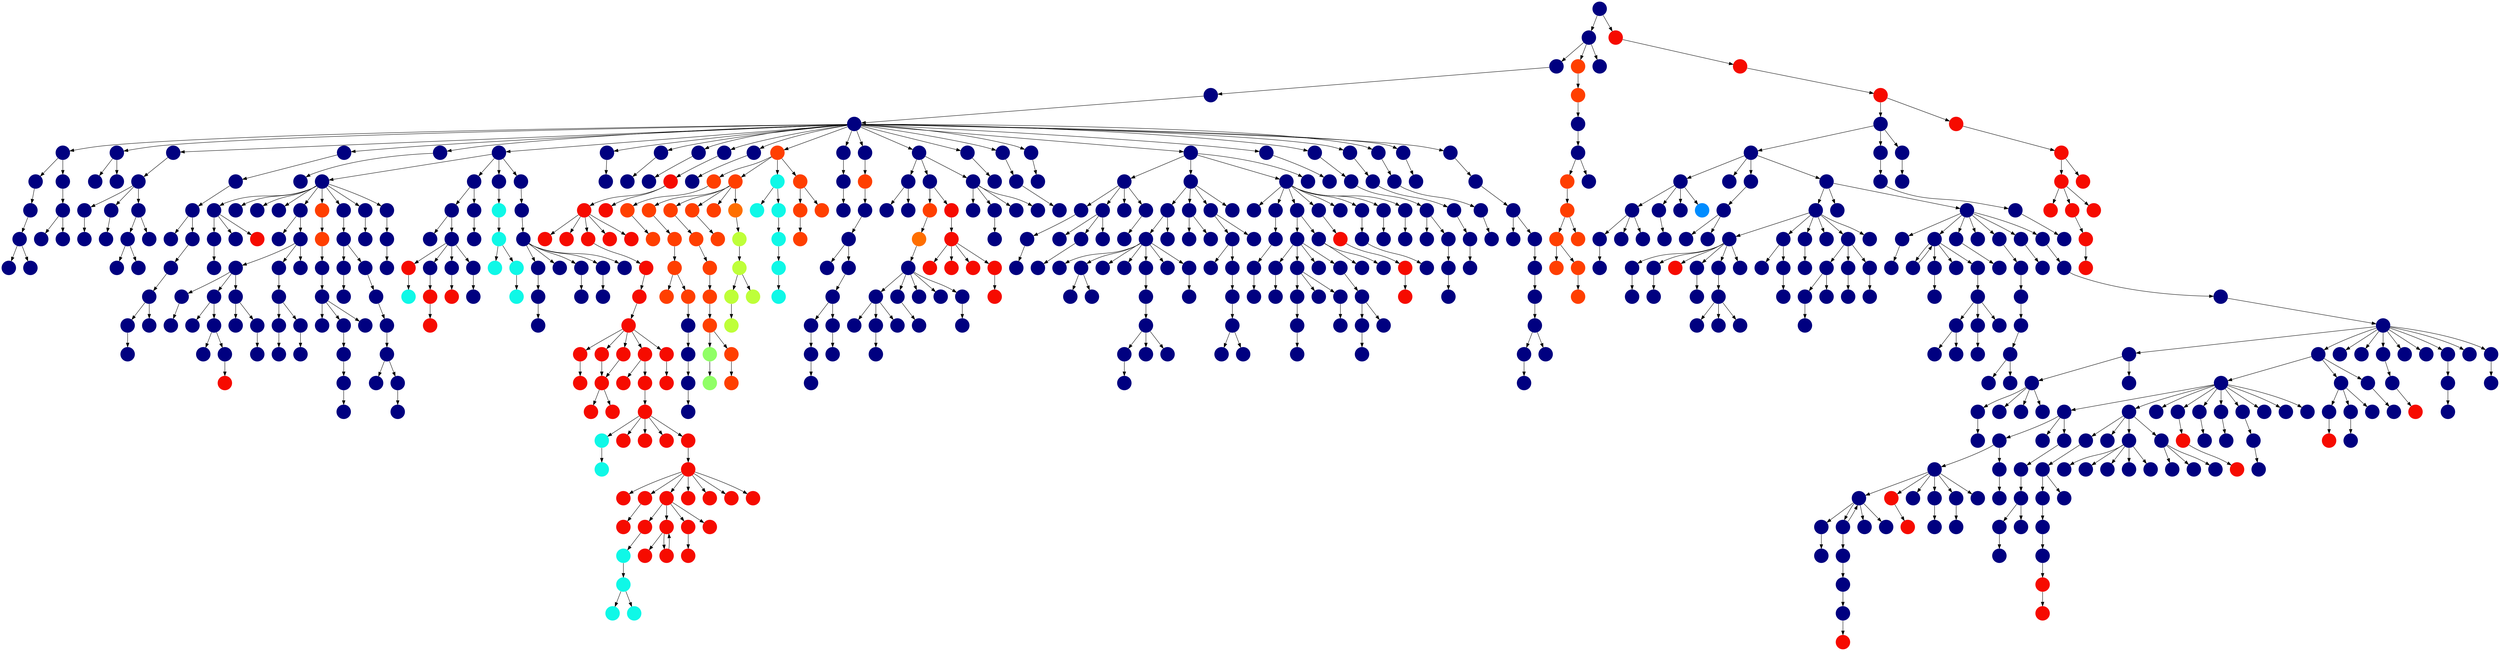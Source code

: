 digraph{
0 [tooltip = "A", penwidth = 0, style = filled, fillcolor = "#000080", shape = circle, label = ""]
1 [tooltip = "A", penwidth = 0, style = filled, fillcolor = "#000080", shape = circle, label = ""]
2 [tooltip = "A", penwidth = 0, style = filled, fillcolor = "#000080", shape = circle, label = ""]
3 [tooltip = "A", penwidth = 0, style = filled, fillcolor = "#000080", shape = circle, label = ""]
4 [tooltip = "A", penwidth = 0, style = filled, fillcolor = "#000080", shape = circle, label = ""]
5 [tooltip = "A", penwidth = 0, style = filled, fillcolor = "#000080", shape = circle, label = ""]
6 [tooltip = "A", penwidth = 0, style = filled, fillcolor = "#000080", shape = circle, label = ""]
7 [tooltip = "A", penwidth = 0, style = filled, fillcolor = "#000080", shape = circle, label = ""]
8 [tooltip = "A", penwidth = 0, style = filled, fillcolor = "#000080", shape = circle, label = ""]
9 [tooltip = "A", penwidth = 0, style = filled, fillcolor = "#000080", shape = circle, label = ""]
10 [tooltip = "A", penwidth = 0, style = filled, fillcolor = "#000080", shape = circle, label = ""]
11 [tooltip = "A", penwidth = 0, style = filled, fillcolor = "#000080", shape = circle, label = ""]
12 [tooltip = "A", penwidth = 0, style = filled, fillcolor = "#000080", shape = circle, label = ""]
13 [tooltip = "A", penwidth = 0, style = filled, fillcolor = "#000080", shape = circle, label = ""]
14 [tooltip = "A", penwidth = 0, style = filled, fillcolor = "#000080", shape = circle, label = ""]
15 [tooltip = "A", penwidth = 0, style = filled, fillcolor = "#000080", shape = circle, label = ""]
16 [tooltip = "A", penwidth = 0, style = filled, fillcolor = "#000080", shape = circle, label = ""]
17 [tooltip = "A", penwidth = 0, style = filled, fillcolor = "#000080", shape = circle, label = ""]
18 [tooltip = "A", penwidth = 0, style = filled, fillcolor = "#000080", shape = circle, label = ""]
19 [tooltip = "A", penwidth = 0, style = filled, fillcolor = "#000080", shape = circle, label = ""]
20 [tooltip = "A", penwidth = 0, style = filled, fillcolor = "#000080", shape = circle, label = ""]
21 [tooltip = "A", penwidth = 0, style = filled, fillcolor = "#000080", shape = circle, label = ""]
22 [tooltip = "V", penwidth = 0, style = filled, fillcolor = "#f60b00", shape = circle, label = ""]
23 [tooltip = "A", penwidth = 0, style = filled, fillcolor = "#000080", shape = circle, label = ""]
24 [tooltip = "A", penwidth = 0, style = filled, fillcolor = "#000080", shape = circle, label = ""]
25 [tooltip = "A", penwidth = 0, style = filled, fillcolor = "#000080", shape = circle, label = ""]
26 [tooltip = "A", penwidth = 0, style = filled, fillcolor = "#000080", shape = circle, label = ""]
27 [tooltip = "A", penwidth = 0, style = filled, fillcolor = "#000080", shape = circle, label = ""]
28 [tooltip = "A", penwidth = 0, style = filled, fillcolor = "#000080", shape = circle, label = ""]
29 [tooltip = "A", penwidth = 0, style = filled, fillcolor = "#000080", shape = circle, label = ""]
30 [tooltip = "A", penwidth = 0, style = filled, fillcolor = "#000080", shape = circle, label = ""]
31 [tooltip = "A", penwidth = 0, style = filled, fillcolor = "#000080", shape = circle, label = ""]
32 [tooltip = "A", penwidth = 0, style = filled, fillcolor = "#000080", shape = circle, label = ""]
33 [tooltip = "A", penwidth = 0, style = filled, fillcolor = "#000080", shape = circle, label = ""]
34 [tooltip = "A", penwidth = 0, style = filled, fillcolor = "#000080", shape = circle, label = ""]
35 [tooltip = "A", penwidth = 0, style = filled, fillcolor = "#000080", shape = circle, label = ""]
36 [tooltip = "A", penwidth = 0, style = filled, fillcolor = "#000080", shape = circle, label = ""]
37 [tooltip = "A", penwidth = 0, style = filled, fillcolor = "#000080", shape = circle, label = ""]
38 [tooltip = "A", penwidth = 0, style = filled, fillcolor = "#000080", shape = circle, label = ""]
39 [tooltip = "A", penwidth = 0, style = filled, fillcolor = "#000080", shape = circle, label = ""]
40 [tooltip = "A", penwidth = 0, style = filled, fillcolor = "#000080", shape = circle, label = ""]
41 [tooltip = "A", penwidth = 0, style = filled, fillcolor = "#000080", shape = circle, label = ""]
42 [tooltip = "A", penwidth = 0, style = filled, fillcolor = "#000080", shape = circle, label = ""]
43 [tooltip = "A", penwidth = 0, style = filled, fillcolor = "#000080", shape = circle, label = ""]
44 [tooltip = "A", penwidth = 0, style = filled, fillcolor = "#000080", shape = circle, label = ""]
45 [tooltip = "A", penwidth = 0, style = filled, fillcolor = "#000080", shape = circle, label = ""]
46 [tooltip = "A", penwidth = 0, style = filled, fillcolor = "#000080", shape = circle, label = ""]
47 [tooltip = "I", penwidth = 0, style = filled, fillcolor = "#0ff8e7", shape = circle, label = ""]
48 [tooltip = "A", penwidth = 0, style = filled, fillcolor = "#000080", shape = circle, label = ""]
49 [tooltip = "A", penwidth = 0, style = filled, fillcolor = "#000080", shape = circle, label = ""]
50 [tooltip = "I", penwidth = 0, style = filled, fillcolor = "#0ff8e7", shape = circle, label = ""]
51 [tooltip = "A", penwidth = 0, style = filled, fillcolor = "#000080", shape = circle, label = ""]
52 [tooltip = "A", penwidth = 0, style = filled, fillcolor = "#000080", shape = circle, label = ""]
53 [tooltip = "A", penwidth = 0, style = filled, fillcolor = "#000080", shape = circle, label = ""]
54 [tooltip = "A", penwidth = 0, style = filled, fillcolor = "#000080", shape = circle, label = ""]
55 [tooltip = "A", penwidth = 0, style = filled, fillcolor = "#000080", shape = circle, label = ""]
56 [tooltip = "A", penwidth = 0, style = filled, fillcolor = "#000080", shape = circle, label = ""]
57 [tooltip = "A", penwidth = 0, style = filled, fillcolor = "#000080", shape = circle, label = ""]
58 [tooltip = "A", penwidth = 0, style = filled, fillcolor = "#000080", shape = circle, label = ""]
59 [tooltip = "A", penwidth = 0, style = filled, fillcolor = "#000080", shape = circle, label = ""]
60 [tooltip = "A", penwidth = 0, style = filled, fillcolor = "#000080", shape = circle, label = ""]
61 [tooltip = "V", penwidth = 0, style = filled, fillcolor = "#f60b00", shape = circle, label = ""]
62 [tooltip = "A", penwidth = 0, style = filled, fillcolor = "#000080", shape = circle, label = ""]
63 [tooltip = "A", penwidth = 0, style = filled, fillcolor = "#000080", shape = circle, label = ""]
64 [tooltip = "A", penwidth = 0, style = filled, fillcolor = "#000080", shape = circle, label = ""]
65 [tooltip = "T", penwidth = 0, style = filled, fillcolor = "#ff3f00", shape = circle, label = ""]
66 [tooltip = "A", penwidth = 0, style = filled, fillcolor = "#000080", shape = circle, label = ""]
67 [tooltip = "A", penwidth = 0, style = filled, fillcolor = "#000080", shape = circle, label = ""]
68 [tooltip = "A", penwidth = 0, style = filled, fillcolor = "#000080", shape = circle, label = ""]
69 [tooltip = "T", penwidth = 0, style = filled, fillcolor = "#ff3f00", shape = circle, label = ""]
70 [tooltip = "A", penwidth = 0, style = filled, fillcolor = "#000080", shape = circle, label = ""]
71 [tooltip = "A", penwidth = 0, style = filled, fillcolor = "#000080", shape = circle, label = ""]
72 [tooltip = "A", penwidth = 0, style = filled, fillcolor = "#000080", shape = circle, label = ""]
73 [tooltip = "A", penwidth = 0, style = filled, fillcolor = "#000080", shape = circle, label = ""]
74 [tooltip = "A", penwidth = 0, style = filled, fillcolor = "#000080", shape = circle, label = ""]
75 [tooltip = "A", penwidth = 0, style = filled, fillcolor = "#000080", shape = circle, label = ""]
76 [tooltip = "A", penwidth = 0, style = filled, fillcolor = "#000080", shape = circle, label = ""]
77 [tooltip = "A", penwidth = 0, style = filled, fillcolor = "#000080", shape = circle, label = ""]
78 [tooltip = "A", penwidth = 0, style = filled, fillcolor = "#000080", shape = circle, label = ""]
79 [tooltip = "A", penwidth = 0, style = filled, fillcolor = "#000080", shape = circle, label = ""]
80 [tooltip = "A", penwidth = 0, style = filled, fillcolor = "#000080", shape = circle, label = ""]
81 [tooltip = "A", penwidth = 0, style = filled, fillcolor = "#000080", shape = circle, label = ""]
82 [tooltip = "A", penwidth = 0, style = filled, fillcolor = "#000080", shape = circle, label = ""]
83 [tooltip = "A", penwidth = 0, style = filled, fillcolor = "#000080", shape = circle, label = ""]
84 [tooltip = "A", penwidth = 0, style = filled, fillcolor = "#000080", shape = circle, label = ""]
85 [tooltip = "A", penwidth = 0, style = filled, fillcolor = "#000080", shape = circle, label = ""]
86 [tooltip = "A", penwidth = 0, style = filled, fillcolor = "#000080", shape = circle, label = ""]
87 [tooltip = "A", penwidth = 0, style = filled, fillcolor = "#000080", shape = circle, label = ""]
88 [tooltip = "A", penwidth = 0, style = filled, fillcolor = "#000080", shape = circle, label = ""]
89 [tooltip = "A", penwidth = 0, style = filled, fillcolor = "#000080", shape = circle, label = ""]
90 [tooltip = "A", penwidth = 0, style = filled, fillcolor = "#000080", shape = circle, label = ""]
91 [tooltip = "A", penwidth = 0, style = filled, fillcolor = "#000080", shape = circle, label = ""]
92 [tooltip = "A", penwidth = 0, style = filled, fillcolor = "#000080", shape = circle, label = ""]
93 [tooltip = "S", penwidth = 0, style = filled, fillcolor = "#ff6f00", shape = circle, label = ""]
94 [tooltip = "V", penwidth = 0, style = filled, fillcolor = "#f60b00", shape = circle, label = ""]
95 [tooltip = "A", penwidth = 0, style = filled, fillcolor = "#000080", shape = circle, label = ""]
96 [tooltip = "A", penwidth = 0, style = filled, fillcolor = "#000080", shape = circle, label = ""]
97 [tooltip = "A", penwidth = 0, style = filled, fillcolor = "#000080", shape = circle, label = ""]
98 [tooltip = "A", penwidth = 0, style = filled, fillcolor = "#000080", shape = circle, label = ""]
99 [tooltip = "A", penwidth = 0, style = filled, fillcolor = "#000080", shape = circle, label = ""]
100 [tooltip = "A", penwidth = 0, style = filled, fillcolor = "#000080", shape = circle, label = ""]
101 [tooltip = "A", penwidth = 0, style = filled, fillcolor = "#000080", shape = circle, label = ""]
102 [tooltip = "A", penwidth = 0, style = filled, fillcolor = "#000080", shape = circle, label = ""]
103 [tooltip = "A", penwidth = 0, style = filled, fillcolor = "#000080", shape = circle, label = ""]
104 [tooltip = "A", penwidth = 0, style = filled, fillcolor = "#000080", shape = circle, label = ""]
105 [tooltip = "A", penwidth = 0, style = filled, fillcolor = "#000080", shape = circle, label = ""]
106 [tooltip = "A", penwidth = 0, style = filled, fillcolor = "#000080", shape = circle, label = ""]
107 [tooltip = "A", penwidth = 0, style = filled, fillcolor = "#000080", shape = circle, label = ""]
108 [tooltip = "A", penwidth = 0, style = filled, fillcolor = "#000080", shape = circle, label = ""]
109 [tooltip = "T", penwidth = 0, style = filled, fillcolor = "#ff3f00", shape = circle, label = ""]
110 [tooltip = "A", penwidth = 0, style = filled, fillcolor = "#000080", shape = circle, label = ""]
111 [tooltip = "A", penwidth = 0, style = filled, fillcolor = "#000080", shape = circle, label = ""]
112 [tooltip = "A", penwidth = 0, style = filled, fillcolor = "#000080", shape = circle, label = ""]
113 [tooltip = "V", penwidth = 0, style = filled, fillcolor = "#f60b00", shape = circle, label = ""]
114 [tooltip = "A", penwidth = 0, style = filled, fillcolor = "#000080", shape = circle, label = ""]
115 [tooltip = "A", penwidth = 0, style = filled, fillcolor = "#000080", shape = circle, label = ""]
116 [tooltip = "A", penwidth = 0, style = filled, fillcolor = "#000080", shape = circle, label = ""]
117 [tooltip = "V", penwidth = 0, style = filled, fillcolor = "#f60b00", shape = circle, label = ""]
118 [tooltip = "T", penwidth = 0, style = filled, fillcolor = "#ff3f00", shape = circle, label = ""]
119 [tooltip = "A", penwidth = 0, style = filled, fillcolor = "#000080", shape = circle, label = ""]
120 [tooltip = "T", penwidth = 0, style = filled, fillcolor = "#ff3f00", shape = circle, label = ""]
121 [tooltip = "A", penwidth = 0, style = filled, fillcolor = "#000080", shape = circle, label = ""]
122 [tooltip = "A", penwidth = 0, style = filled, fillcolor = "#000080", shape = circle, label = ""]
123 [tooltip = "A", penwidth = 0, style = filled, fillcolor = "#000080", shape = circle, label = ""]
124 [tooltip = "A", penwidth = 0, style = filled, fillcolor = "#000080", shape = circle, label = ""]
125 [tooltip = "A", penwidth = 0, style = filled, fillcolor = "#000080", shape = circle, label = ""]
126 [tooltip = "I", penwidth = 0, style = filled, fillcolor = "#0ff8e7", shape = circle, label = ""]
127 [tooltip = "A", penwidth = 0, style = filled, fillcolor = "#000080", shape = circle, label = ""]
128 [tooltip = "A", penwidth = 0, style = filled, fillcolor = "#000080", shape = circle, label = ""]
129 [tooltip = "I", penwidth = 0, style = filled, fillcolor = "#0ff8e7", shape = circle, label = ""]
130 [tooltip = "A", penwidth = 0, style = filled, fillcolor = "#000080", shape = circle, label = ""]
131 [tooltip = "A", penwidth = 0, style = filled, fillcolor = "#000080", shape = circle, label = ""]
132 [tooltip = "A", penwidth = 0, style = filled, fillcolor = "#000080", shape = circle, label = ""]
133 [tooltip = "A", penwidth = 0, style = filled, fillcolor = "#000080", shape = circle, label = ""]
134 [tooltip = "A", penwidth = 0, style = filled, fillcolor = "#000080", shape = circle, label = ""]
135 [tooltip = "A", penwidth = 0, style = filled, fillcolor = "#000080", shape = circle, label = ""]
136 [tooltip = "A", penwidth = 0, style = filled, fillcolor = "#000080", shape = circle, label = ""]
137 [tooltip = "A", penwidth = 0, style = filled, fillcolor = "#000080", shape = circle, label = ""]
138 [tooltip = "I", penwidth = 0, style = filled, fillcolor = "#0ff8e7", shape = circle, label = ""]
139 [tooltip = "A", penwidth = 0, style = filled, fillcolor = "#000080", shape = circle, label = ""]
140 [tooltip = "A", penwidth = 0, style = filled, fillcolor = "#000080", shape = circle, label = ""]
141 [tooltip = "A", penwidth = 0, style = filled, fillcolor = "#000080", shape = circle, label = ""]
142 [tooltip = "A", penwidth = 0, style = filled, fillcolor = "#000080", shape = circle, label = ""]
143 [tooltip = "A", penwidth = 0, style = filled, fillcolor = "#000080", shape = circle, label = ""]
144 [tooltip = "A", penwidth = 0, style = filled, fillcolor = "#000080", shape = circle, label = ""]
145 [tooltip = "A", penwidth = 0, style = filled, fillcolor = "#000080", shape = circle, label = ""]
146 [tooltip = "V", penwidth = 0, style = filled, fillcolor = "#f60b00", shape = circle, label = ""]
147 [tooltip = "A", penwidth = 0, style = filled, fillcolor = "#000080", shape = circle, label = ""]
148 [tooltip = "V", penwidth = 0, style = filled, fillcolor = "#f60b00", shape = circle, label = ""]
149 [tooltip = "A", penwidth = 0, style = filled, fillcolor = "#000080", shape = circle, label = ""]
150 [tooltip = "A", penwidth = 0, style = filled, fillcolor = "#000080", shape = circle, label = ""]
151 [tooltip = "A", penwidth = 0, style = filled, fillcolor = "#000080", shape = circle, label = ""]
152 [tooltip = "A", penwidth = 0, style = filled, fillcolor = "#000080", shape = circle, label = ""]
153 [tooltip = "A", penwidth = 0, style = filled, fillcolor = "#000080", shape = circle, label = ""]
154 [tooltip = "T", penwidth = 0, style = filled, fillcolor = "#ff3f00", shape = circle, label = ""]
155 [tooltip = "A", penwidth = 0, style = filled, fillcolor = "#000080", shape = circle, label = ""]
156 [tooltip = "V", penwidth = 0, style = filled, fillcolor = "#f60b00", shape = circle, label = ""]
157 [tooltip = "A", penwidth = 0, style = filled, fillcolor = "#000080", shape = circle, label = ""]
158 [tooltip = "T", penwidth = 0, style = filled, fillcolor = "#ff3f00", shape = circle, label = ""]
159 [tooltip = "A", penwidth = 0, style = filled, fillcolor = "#000080", shape = circle, label = ""]
160 [tooltip = "T", penwidth = 0, style = filled, fillcolor = "#ff3f00", shape = circle, label = ""]
161 [tooltip = "A", penwidth = 0, style = filled, fillcolor = "#000080", shape = circle, label = ""]
162 [tooltip = "A", penwidth = 0, style = filled, fillcolor = "#000080", shape = circle, label = ""]
163 [tooltip = "A", penwidth = 0, style = filled, fillcolor = "#000080", shape = circle, label = ""]
164 [tooltip = "A", penwidth = 0, style = filled, fillcolor = "#000080", shape = circle, label = ""]
165 [tooltip = "A", penwidth = 0, style = filled, fillcolor = "#000080", shape = circle, label = ""]
166 [tooltip = "A", penwidth = 0, style = filled, fillcolor = "#000080", shape = circle, label = ""]
167 [tooltip = "A", penwidth = 0, style = filled, fillcolor = "#000080", shape = circle, label = ""]
168 [tooltip = "A", penwidth = 0, style = filled, fillcolor = "#000080", shape = circle, label = ""]
169 [tooltip = "A", penwidth = 0, style = filled, fillcolor = "#000080", shape = circle, label = ""]
170 [tooltip = "V", penwidth = 0, style = filled, fillcolor = "#f60b00", shape = circle, label = ""]
171 [tooltip = "A", penwidth = 0, style = filled, fillcolor = "#000080", shape = circle, label = ""]
172 [tooltip = "T", penwidth = 0, style = filled, fillcolor = "#ff3f00", shape = circle, label = ""]
173 [tooltip = "A", penwidth = 0, style = filled, fillcolor = "#000080", shape = circle, label = ""]
174 [tooltip = "T", penwidth = 0, style = filled, fillcolor = "#ff3f00", shape = circle, label = ""]
175 [tooltip = "A", penwidth = 0, style = filled, fillcolor = "#000080", shape = circle, label = ""]
176 [tooltip = "A", penwidth = 0, style = filled, fillcolor = "#000080", shape = circle, label = ""]
177 [tooltip = "A", penwidth = 0, style = filled, fillcolor = "#000080", shape = circle, label = ""]
178 [tooltip = "A", penwidth = 0, style = filled, fillcolor = "#000080", shape = circle, label = ""]
179 [tooltip = "A", penwidth = 0, style = filled, fillcolor = "#000080", shape = circle, label = ""]
180 [tooltip = "A", penwidth = 0, style = filled, fillcolor = "#000080", shape = circle, label = ""]
181 [tooltip = "A", penwidth = 0, style = filled, fillcolor = "#000080", shape = circle, label = ""]
182 [tooltip = "A", penwidth = 0, style = filled, fillcolor = "#000080", shape = circle, label = ""]
183 [tooltip = "A", penwidth = 0, style = filled, fillcolor = "#000080", shape = circle, label = ""]
184 [tooltip = "T", penwidth = 0, style = filled, fillcolor = "#ff3f00", shape = circle, label = ""]
185 [tooltip = "A", penwidth = 0, style = filled, fillcolor = "#000080", shape = circle, label = ""]
186 [tooltip = "A", penwidth = 0, style = filled, fillcolor = "#000080", shape = circle, label = ""]
187 [tooltip = "A", penwidth = 0, style = filled, fillcolor = "#000080", shape = circle, label = ""]
188 [tooltip = "A", penwidth = 0, style = filled, fillcolor = "#000080", shape = circle, label = ""]
189 [tooltip = "A", penwidth = 0, style = filled, fillcolor = "#000080", shape = circle, label = ""]
190 [tooltip = "A", penwidth = 0, style = filled, fillcolor = "#000080", shape = circle, label = ""]
191 [tooltip = "A", penwidth = 0, style = filled, fillcolor = "#000080", shape = circle, label = ""]
192 [tooltip = "A", penwidth = 0, style = filled, fillcolor = "#000080", shape = circle, label = ""]
193 [tooltip = "A", penwidth = 0, style = filled, fillcolor = "#000080", shape = circle, label = ""]
194 [tooltip = "A", penwidth = 0, style = filled, fillcolor = "#000080", shape = circle, label = ""]
195 [tooltip = "T", penwidth = 0, style = filled, fillcolor = "#ff3f00", shape = circle, label = ""]
196 [tooltip = "A", penwidth = 0, style = filled, fillcolor = "#000080", shape = circle, label = ""]
197 [tooltip = "A", penwidth = 0, style = filled, fillcolor = "#000080", shape = circle, label = ""]
198 [tooltip = "A", penwidth = 0, style = filled, fillcolor = "#000080", shape = circle, label = ""]
199 [tooltip = "A", penwidth = 0, style = filled, fillcolor = "#000080", shape = circle, label = ""]
200 [tooltip = "A", penwidth = 0, style = filled, fillcolor = "#000080", shape = circle, label = ""]
201 [tooltip = "V", penwidth = 0, style = filled, fillcolor = "#f60b00", shape = circle, label = ""]
202 [tooltip = "A", penwidth = 0, style = filled, fillcolor = "#000080", shape = circle, label = ""]
203 [tooltip = "A", penwidth = 0, style = filled, fillcolor = "#000080", shape = circle, label = ""]
204 [tooltip = "A", penwidth = 0, style = filled, fillcolor = "#000080", shape = circle, label = ""]
205 [tooltip = "V", penwidth = 0, style = filled, fillcolor = "#f60b00", shape = circle, label = ""]
206 [tooltip = "A", penwidth = 0, style = filled, fillcolor = "#000080", shape = circle, label = ""]
207 [tooltip = "A", penwidth = 0, style = filled, fillcolor = "#000080", shape = circle, label = ""]
208 [tooltip = "A", penwidth = 0, style = filled, fillcolor = "#000080", shape = circle, label = ""]
209 [tooltip = "A", penwidth = 0, style = filled, fillcolor = "#000080", shape = circle, label = ""]
210 [tooltip = "V", penwidth = 0, style = filled, fillcolor = "#f60b00", shape = circle, label = ""]
211 [tooltip = "A", penwidth = 0, style = filled, fillcolor = "#000080", shape = circle, label = ""]
212 [tooltip = "A", penwidth = 0, style = filled, fillcolor = "#000080", shape = circle, label = ""]
213 [tooltip = "A", penwidth = 0, style = filled, fillcolor = "#000080", shape = circle, label = ""]
214 [tooltip = "A", penwidth = 0, style = filled, fillcolor = "#000080", shape = circle, label = ""]
215 [tooltip = "A", penwidth = 0, style = filled, fillcolor = "#000080", shape = circle, label = ""]
216 [tooltip = "V", penwidth = 0, style = filled, fillcolor = "#f60b00", shape = circle, label = ""]
217 [tooltip = "V", penwidth = 0, style = filled, fillcolor = "#f60b00", shape = circle, label = ""]
218 [tooltip = "V", penwidth = 0, style = filled, fillcolor = "#f60b00", shape = circle, label = ""]
219 [tooltip = "V", penwidth = 0, style = filled, fillcolor = "#f60b00", shape = circle, label = ""]
220 [tooltip = "V", penwidth = 0, style = filled, fillcolor = "#f60b00", shape = circle, label = ""]
221 [tooltip = "V", penwidth = 0, style = filled, fillcolor = "#f60b00", shape = circle, label = ""]
222 [tooltip = "A", penwidth = 0, style = filled, fillcolor = "#000080", shape = circle, label = ""]
223 [tooltip = "A", penwidth = 0, style = filled, fillcolor = "#000080", shape = circle, label = ""]
224 [tooltip = "A", penwidth = 0, style = filled, fillcolor = "#000080", shape = circle, label = ""]
225 [tooltip = "A", penwidth = 0, style = filled, fillcolor = "#000080", shape = circle, label = ""]
226 [tooltip = "A", penwidth = 0, style = filled, fillcolor = "#000080", shape = circle, label = ""]
227 [tooltip = "A", penwidth = 0, style = filled, fillcolor = "#000080", shape = circle, label = ""]
228 [tooltip = "A", penwidth = 0, style = filled, fillcolor = "#000080", shape = circle, label = ""]
229 [tooltip = "A", penwidth = 0, style = filled, fillcolor = "#000080", shape = circle, label = ""]
230 [tooltip = "A", penwidth = 0, style = filled, fillcolor = "#000080", shape = circle, label = ""]
231 [tooltip = "A", penwidth = 0, style = filled, fillcolor = "#000080", shape = circle, label = ""]
232 [tooltip = "A", penwidth = 0, style = filled, fillcolor = "#000080", shape = circle, label = ""]
233 [tooltip = "A", penwidth = 0, style = filled, fillcolor = "#000080", shape = circle, label = ""]
234 [tooltip = "A", penwidth = 0, style = filled, fillcolor = "#000080", shape = circle, label = ""]
235 [tooltip = "A", penwidth = 0, style = filled, fillcolor = "#000080", shape = circle, label = ""]
236 [tooltip = "N", penwidth = 0, style = filled, fillcolor = "#beff39", shape = circle, label = ""]
237 [tooltip = "A", penwidth = 0, style = filled, fillcolor = "#000080", shape = circle, label = ""]
238 [tooltip = "S", penwidth = 0, style = filled, fillcolor = "#ff6f00", shape = circle, label = ""]
239 [tooltip = "A", penwidth = 0, style = filled, fillcolor = "#000080", shape = circle, label = ""]
240 [tooltip = "A", penwidth = 0, style = filled, fillcolor = "#000080", shape = circle, label = ""]
241 [tooltip = "A", penwidth = 0, style = filled, fillcolor = "#000080", shape = circle, label = ""]
242 [tooltip = "A", penwidth = 0, style = filled, fillcolor = "#000080", shape = circle, label = ""]
243 [tooltip = "A", penwidth = 0, style = filled, fillcolor = "#000080", shape = circle, label = ""]
244 [tooltip = "A", penwidth = 0, style = filled, fillcolor = "#000080", shape = circle, label = ""]
245 [tooltip = "N", penwidth = 0, style = filled, fillcolor = "#beff39", shape = circle, label = ""]
246 [tooltip = "A", penwidth = 0, style = filled, fillcolor = "#000080", shape = circle, label = ""]
247 [tooltip = "A", penwidth = 0, style = filled, fillcolor = "#000080", shape = circle, label = ""]
248 [tooltip = "N", penwidth = 0, style = filled, fillcolor = "#beff39", shape = circle, label = ""]
249 [tooltip = "N", penwidth = 0, style = filled, fillcolor = "#beff39", shape = circle, label = ""]
250 [tooltip = "A", penwidth = 0, style = filled, fillcolor = "#000080", shape = circle, label = ""]
251 [tooltip = "A", penwidth = 0, style = filled, fillcolor = "#000080", shape = circle, label = ""]
252 [tooltip = "N", penwidth = 0, style = filled, fillcolor = "#beff39", shape = circle, label = ""]
253 [tooltip = "T", penwidth = 0, style = filled, fillcolor = "#ff3f00", shape = circle, label = ""]
254 [tooltip = "A", penwidth = 0, style = filled, fillcolor = "#000080", shape = circle, label = ""]
255 [tooltip = "A", penwidth = 0, style = filled, fillcolor = "#000080", shape = circle, label = ""]
256 [tooltip = "A", penwidth = 0, style = filled, fillcolor = "#000080", shape = circle, label = ""]
257 [tooltip = "A", penwidth = 0, style = filled, fillcolor = "#000080", shape = circle, label = ""]
258 [tooltip = "A", penwidth = 0, style = filled, fillcolor = "#000080", shape = circle, label = ""]
259 [tooltip = "A", penwidth = 0, style = filled, fillcolor = "#000080", shape = circle, label = ""]
260 [tooltip = "I", penwidth = 0, style = filled, fillcolor = "#0ff8e7", shape = circle, label = ""]
261 [tooltip = "I", penwidth = 0, style = filled, fillcolor = "#0ff8e7", shape = circle, label = ""]
262 [tooltip = "I", penwidth = 0, style = filled, fillcolor = "#0ff8e7", shape = circle, label = ""]
263 [tooltip = "I", penwidth = 0, style = filled, fillcolor = "#0ff8e7", shape = circle, label = ""]
264 [tooltip = "A", penwidth = 0, style = filled, fillcolor = "#000080", shape = circle, label = ""]
265 [tooltip = "A", penwidth = 0, style = filled, fillcolor = "#000080", shape = circle, label = ""]
266 [tooltip = "A", penwidth = 0, style = filled, fillcolor = "#000080", shape = circle, label = ""]
267 [tooltip = "A", penwidth = 0, style = filled, fillcolor = "#000080", shape = circle, label = ""]
268 [tooltip = "A", penwidth = 0, style = filled, fillcolor = "#000080", shape = circle, label = ""]
269 [tooltip = "A", penwidth = 0, style = filled, fillcolor = "#000080", shape = circle, label = ""]
270 [tooltip = "A", penwidth = 0, style = filled, fillcolor = "#000080", shape = circle, label = ""]
271 [tooltip = "A", penwidth = 0, style = filled, fillcolor = "#000080", shape = circle, label = ""]
272 [tooltip = "A", penwidth = 0, style = filled, fillcolor = "#000080", shape = circle, label = ""]
273 [tooltip = "A", penwidth = 0, style = filled, fillcolor = "#000080", shape = circle, label = ""]
274 [tooltip = "A", penwidth = 0, style = filled, fillcolor = "#000080", shape = circle, label = ""]
275 [tooltip = "A", penwidth = 0, style = filled, fillcolor = "#000080", shape = circle, label = ""]
276 [tooltip = "A", penwidth = 0, style = filled, fillcolor = "#000080", shape = circle, label = ""]
277 [tooltip = "A", penwidth = 0, style = filled, fillcolor = "#000080", shape = circle, label = ""]
278 [tooltip = "V", penwidth = 0, style = filled, fillcolor = "#f60b00", shape = circle, label = ""]
279 [tooltip = "A", penwidth = 0, style = filled, fillcolor = "#000080", shape = circle, label = ""]
280 [tooltip = "A", penwidth = 0, style = filled, fillcolor = "#000080", shape = circle, label = ""]
281 [tooltip = "A", penwidth = 0, style = filled, fillcolor = "#000080", shape = circle, label = ""]
282 [tooltip = "A", penwidth = 0, style = filled, fillcolor = "#000080", shape = circle, label = ""]
283 [tooltip = "A", penwidth = 0, style = filled, fillcolor = "#000080", shape = circle, label = ""]
284 [tooltip = "A", penwidth = 0, style = filled, fillcolor = "#000080", shape = circle, label = ""]
285 [tooltip = "A", penwidth = 0, style = filled, fillcolor = "#000080", shape = circle, label = ""]
286 [tooltip = "A", penwidth = 0, style = filled, fillcolor = "#000080", shape = circle, label = ""]
287 [tooltip = "V", penwidth = 0, style = filled, fillcolor = "#f60b00", shape = circle, label = ""]
288 [tooltip = "A", penwidth = 0, style = filled, fillcolor = "#000080", shape = circle, label = ""]
289 [tooltip = "V", penwidth = 0, style = filled, fillcolor = "#f60b00", shape = circle, label = ""]
290 [tooltip = "A", penwidth = 0, style = filled, fillcolor = "#000080", shape = circle, label = ""]
291 [tooltip = "V", penwidth = 0, style = filled, fillcolor = "#f60b00", shape = circle, label = ""]
292 [tooltip = "A", penwidth = 0, style = filled, fillcolor = "#000080", shape = circle, label = ""]
293 [tooltip = "A", penwidth = 0, style = filled, fillcolor = "#000080", shape = circle, label = ""]
294 [tooltip = "A", penwidth = 0, style = filled, fillcolor = "#000080", shape = circle, label = ""]
295 [tooltip = "A", penwidth = 0, style = filled, fillcolor = "#000080", shape = circle, label = ""]
296 [tooltip = "V", penwidth = 0, style = filled, fillcolor = "#f60b00", shape = circle, label = ""]
297 [tooltip = "A", penwidth = 0, style = filled, fillcolor = "#000080", shape = circle, label = ""]
298 [tooltip = "A", penwidth = 0, style = filled, fillcolor = "#000080", shape = circle, label = ""]
299 [tooltip = "A", penwidth = 0, style = filled, fillcolor = "#000080", shape = circle, label = ""]
300 [tooltip = "A", penwidth = 0, style = filled, fillcolor = "#000080", shape = circle, label = ""]
301 [tooltip = "A", penwidth = 0, style = filled, fillcolor = "#000080", shape = circle, label = ""]
302 [tooltip = "A", penwidth = 0, style = filled, fillcolor = "#000080", shape = circle, label = ""]
303 [tooltip = "A", penwidth = 0, style = filled, fillcolor = "#000080", shape = circle, label = ""]
304 [tooltip = "A", penwidth = 0, style = filled, fillcolor = "#000080", shape = circle, label = ""]
305 [tooltip = "A", penwidth = 0, style = filled, fillcolor = "#000080", shape = circle, label = ""]
306 [tooltip = "A", penwidth = 0, style = filled, fillcolor = "#000080", shape = circle, label = ""]
307 [tooltip = "T", penwidth = 0, style = filled, fillcolor = "#ff3f00", shape = circle, label = ""]
308 [tooltip = "A", penwidth = 0, style = filled, fillcolor = "#000080", shape = circle, label = ""]
309 [tooltip = "A", penwidth = 0, style = filled, fillcolor = "#000080", shape = circle, label = ""]
310 [tooltip = "I", penwidth = 0, style = filled, fillcolor = "#0ff8e7", shape = circle, label = ""]
311 [tooltip = "A", penwidth = 0, style = filled, fillcolor = "#000080", shape = circle, label = ""]
312 [tooltip = "A", penwidth = 0, style = filled, fillcolor = "#000080", shape = circle, label = ""]
313 [tooltip = "A", penwidth = 0, style = filled, fillcolor = "#000080", shape = circle, label = ""]
314 [tooltip = "A", penwidth = 0, style = filled, fillcolor = "#000080", shape = circle, label = ""]
315 [tooltip = "T", penwidth = 0, style = filled, fillcolor = "#ff3f00", shape = circle, label = ""]
316 [tooltip = "A", penwidth = 0, style = filled, fillcolor = "#000080", shape = circle, label = ""]
317 [tooltip = "A", penwidth = 0, style = filled, fillcolor = "#000080", shape = circle, label = ""]
318 [tooltip = "A", penwidth = 0, style = filled, fillcolor = "#000080", shape = circle, label = ""]
319 [tooltip = "A", penwidth = 0, style = filled, fillcolor = "#000080", shape = circle, label = ""]
320 [tooltip = "A", penwidth = 0, style = filled, fillcolor = "#000080", shape = circle, label = ""]
321 [tooltip = "A", penwidth = 0, style = filled, fillcolor = "#000080", shape = circle, label = ""]
322 [tooltip = "A", penwidth = 0, style = filled, fillcolor = "#000080", shape = circle, label = ""]
323 [tooltip = "A", penwidth = 0, style = filled, fillcolor = "#000080", shape = circle, label = ""]
324 [tooltip = "A", penwidth = 0, style = filled, fillcolor = "#000080", shape = circle, label = ""]
325 [tooltip = "A", penwidth = 0, style = filled, fillcolor = "#000080", shape = circle, label = ""]
326 [tooltip = "A", penwidth = 0, style = filled, fillcolor = "#000080", shape = circle, label = ""]
327 [tooltip = "A", penwidth = 0, style = filled, fillcolor = "#000080", shape = circle, label = ""]
328 [tooltip = "A", penwidth = 0, style = filled, fillcolor = "#000080", shape = circle, label = ""]
329 [tooltip = "A", penwidth = 0, style = filled, fillcolor = "#000080", shape = circle, label = ""]
330 [tooltip = "A", penwidth = 0, style = filled, fillcolor = "#000080", shape = circle, label = ""]
331 [tooltip = "A", penwidth = 0, style = filled, fillcolor = "#000080", shape = circle, label = ""]
332 [tooltip = "T", penwidth = 0, style = filled, fillcolor = "#ff3f00", shape = circle, label = ""]
333 [tooltip = "A", penwidth = 0, style = filled, fillcolor = "#000080", shape = circle, label = ""]
334 [tooltip = "A", penwidth = 0, style = filled, fillcolor = "#000080", shape = circle, label = ""]
335 [tooltip = "A", penwidth = 0, style = filled, fillcolor = "#000080", shape = circle, label = ""]
336 [tooltip = "A", penwidth = 0, style = filled, fillcolor = "#000080", shape = circle, label = ""]
337 [tooltip = "T", penwidth = 0, style = filled, fillcolor = "#ff3f00", shape = circle, label = ""]
338 [tooltip = "A", penwidth = 0, style = filled, fillcolor = "#000080", shape = circle, label = ""]
339 [tooltip = "T", penwidth = 0, style = filled, fillcolor = "#ff3f00", shape = circle, label = ""]
340 [tooltip = "A", penwidth = 0, style = filled, fillcolor = "#000080", shape = circle, label = ""]
341 [tooltip = "A", penwidth = 0, style = filled, fillcolor = "#000080", shape = circle, label = ""]
342 [tooltip = "A", penwidth = 0, style = filled, fillcolor = "#000080", shape = circle, label = ""]
343 [tooltip = "A", penwidth = 0, style = filled, fillcolor = "#000080", shape = circle, label = ""]
344 [tooltip = "A", penwidth = 0, style = filled, fillcolor = "#000080", shape = circle, label = ""]
345 [tooltip = "A", penwidth = 0, style = filled, fillcolor = "#000080", shape = circle, label = ""]
346 [tooltip = "A", penwidth = 0, style = filled, fillcolor = "#000080", shape = circle, label = ""]
347 [tooltip = "T", penwidth = 0, style = filled, fillcolor = "#ff3f00", shape = circle, label = ""]
348 [tooltip = "A", penwidth = 0, style = filled, fillcolor = "#000080", shape = circle, label = ""]
349 [tooltip = "A", penwidth = 0, style = filled, fillcolor = "#000080", shape = circle, label = ""]
350 [tooltip = "T", penwidth = 0, style = filled, fillcolor = "#ff3f00", shape = circle, label = ""]
351 [tooltip = "A", penwidth = 0, style = filled, fillcolor = "#000080", shape = circle, label = ""]
352 [tooltip = "A", penwidth = 0, style = filled, fillcolor = "#000080", shape = circle, label = ""]
353 [tooltip = "A", penwidth = 0, style = filled, fillcolor = "#000080", shape = circle, label = ""]
354 [tooltip = "A", penwidth = 0, style = filled, fillcolor = "#000080", shape = circle, label = ""]
355 [tooltip = "T", penwidth = 0, style = filled, fillcolor = "#ff3f00", shape = circle, label = ""]
356 [tooltip = "A", penwidth = 0, style = filled, fillcolor = "#000080", shape = circle, label = ""]
357 [tooltip = "A", penwidth = 0, style = filled, fillcolor = "#000080", shape = circle, label = ""]
358 [tooltip = "A", penwidth = 0, style = filled, fillcolor = "#000080", shape = circle, label = ""]
359 [tooltip = "A", penwidth = 0, style = filled, fillcolor = "#000080", shape = circle, label = ""]
360 [tooltip = "A", penwidth = 0, style = filled, fillcolor = "#000080", shape = circle, label = ""]
361 [tooltip = "T", penwidth = 0, style = filled, fillcolor = "#ff3f00", shape = circle, label = ""]
362 [tooltip = "A", penwidth = 0, style = filled, fillcolor = "#000080", shape = circle, label = ""]
363 [tooltip = "A", penwidth = 0, style = filled, fillcolor = "#000080", shape = circle, label = ""]
364 [tooltip = "A", penwidth = 0, style = filled, fillcolor = "#000080", shape = circle, label = ""]
365 [tooltip = "A", penwidth = 0, style = filled, fillcolor = "#000080", shape = circle, label = ""]
366 [tooltip = "A", penwidth = 0, style = filled, fillcolor = "#000080", shape = circle, label = ""]
367 [tooltip = "A", penwidth = 0, style = filled, fillcolor = "#000080", shape = circle, label = ""]
368 [tooltip = "T", penwidth = 0, style = filled, fillcolor = "#ff3f00", shape = circle, label = ""]
369 [tooltip = "A", penwidth = 0, style = filled, fillcolor = "#000080", shape = circle, label = ""]
370 [tooltip = "A", penwidth = 0, style = filled, fillcolor = "#000080", shape = circle, label = ""]
371 [tooltip = "A", penwidth = 0, style = filled, fillcolor = "#000080", shape = circle, label = ""]
372 [tooltip = "A", penwidth = 0, style = filled, fillcolor = "#000080", shape = circle, label = ""]
373 [tooltip = "A", penwidth = 0, style = filled, fillcolor = "#000080", shape = circle, label = ""]
374 [tooltip = "A", penwidth = 0, style = filled, fillcolor = "#000080", shape = circle, label = ""]
375 [tooltip = "A", penwidth = 0, style = filled, fillcolor = "#000080", shape = circle, label = ""]
376 [tooltip = "A", penwidth = 0, style = filled, fillcolor = "#000080", shape = circle, label = ""]
377 [tooltip = "A", penwidth = 0, style = filled, fillcolor = "#000080", shape = circle, label = ""]
378 [tooltip = "A", penwidth = 0, style = filled, fillcolor = "#000080", shape = circle, label = ""]
379 [tooltip = "A", penwidth = 0, style = filled, fillcolor = "#000080", shape = circle, label = ""]
380 [tooltip = "A", penwidth = 0, style = filled, fillcolor = "#000080", shape = circle, label = ""]
381 [tooltip = "A", penwidth = 0, style = filled, fillcolor = "#000080", shape = circle, label = ""]
382 [tooltip = "A", penwidth = 0, style = filled, fillcolor = "#000080", shape = circle, label = ""]
383 [tooltip = "A", penwidth = 0, style = filled, fillcolor = "#000080", shape = circle, label = ""]
384 [tooltip = "A", penwidth = 0, style = filled, fillcolor = "#000080", shape = circle, label = ""]
385 [tooltip = "A", penwidth = 0, style = filled, fillcolor = "#000080", shape = circle, label = ""]
386 [tooltip = "A", penwidth = 0, style = filled, fillcolor = "#000080", shape = circle, label = ""]
387 [tooltip = "A", penwidth = 0, style = filled, fillcolor = "#000080", shape = circle, label = ""]
388 [tooltip = "A", penwidth = 0, style = filled, fillcolor = "#000080", shape = circle, label = ""]
389 [tooltip = "V", penwidth = 0, style = filled, fillcolor = "#f60b00", shape = circle, label = ""]
390 [tooltip = "A", penwidth = 0, style = filled, fillcolor = "#000080", shape = circle, label = ""]
391 [tooltip = "V", penwidth = 0, style = filled, fillcolor = "#f60b00", shape = circle, label = ""]
392 [tooltip = "A", penwidth = 0, style = filled, fillcolor = "#000080", shape = circle, label = ""]
393 [tooltip = "A", penwidth = 0, style = filled, fillcolor = "#000080", shape = circle, label = ""]
394 [tooltip = "A", penwidth = 0, style = filled, fillcolor = "#000080", shape = circle, label = ""]
395 [tooltip = "A", penwidth = 0, style = filled, fillcolor = "#000080", shape = circle, label = ""]
396 [tooltip = "V", penwidth = 0, style = filled, fillcolor = "#f60b00", shape = circle, label = ""]
397 [tooltip = "A", penwidth = 0, style = filled, fillcolor = "#000080", shape = circle, label = ""]
398 [tooltip = "A", penwidth = 0, style = filled, fillcolor = "#000080", shape = circle, label = ""]
399 [tooltip = "A", penwidth = 0, style = filled, fillcolor = "#000080", shape = circle, label = ""]
400 [tooltip = "A", penwidth = 0, style = filled, fillcolor = "#000080", shape = circle, label = ""]
401 [tooltip = "A", penwidth = 0, style = filled, fillcolor = "#000080", shape = circle, label = ""]
402 [tooltip = "T", penwidth = 0, style = filled, fillcolor = "#ff3f00", shape = circle, label = ""]
403 [tooltip = "A", penwidth = 0, style = filled, fillcolor = "#000080", shape = circle, label = ""]
404 [tooltip = "A", penwidth = 0, style = filled, fillcolor = "#000080", shape = circle, label = ""]
405 [tooltip = "A", penwidth = 0, style = filled, fillcolor = "#000080", shape = circle, label = ""]
406 [tooltip = "A", penwidth = 0, style = filled, fillcolor = "#000080", shape = circle, label = ""]
407 [tooltip = "A", penwidth = 0, style = filled, fillcolor = "#000080", shape = circle, label = ""]
408 [tooltip = "A", penwidth = 0, style = filled, fillcolor = "#000080", shape = circle, label = ""]
409 [tooltip = "A", penwidth = 0, style = filled, fillcolor = "#000080", shape = circle, label = ""]
410 [tooltip = "A", penwidth = 0, style = filled, fillcolor = "#000080", shape = circle, label = ""]
411 [tooltip = "A", penwidth = 0, style = filled, fillcolor = "#000080", shape = circle, label = ""]
412 [tooltip = "A", penwidth = 0, style = filled, fillcolor = "#000080", shape = circle, label = ""]
413 [tooltip = "A", penwidth = 0, style = filled, fillcolor = "#000080", shape = circle, label = ""]
414 [tooltip = "A", penwidth = 0, style = filled, fillcolor = "#000080", shape = circle, label = ""]
415 [tooltip = "A", penwidth = 0, style = filled, fillcolor = "#000080", shape = circle, label = ""]
416 [tooltip = "A", penwidth = 0, style = filled, fillcolor = "#000080", shape = circle, label = ""]
417 [tooltip = "A", penwidth = 0, style = filled, fillcolor = "#000080", shape = circle, label = ""]
418 [tooltip = "A", penwidth = 0, style = filled, fillcolor = "#000080", shape = circle, label = ""]
419 [tooltip = "A", penwidth = 0, style = filled, fillcolor = "#000080", shape = circle, label = ""]
420 [tooltip = "V", penwidth = 0, style = filled, fillcolor = "#f60b00", shape = circle, label = ""]
421 [tooltip = "A", penwidth = 0, style = filled, fillcolor = "#000080", shape = circle, label = ""]
422 [tooltip = "A", penwidth = 0, style = filled, fillcolor = "#000080", shape = circle, label = ""]
423 [tooltip = "A", penwidth = 0, style = filled, fillcolor = "#000080", shape = circle, label = ""]
424 [tooltip = "A", penwidth = 0, style = filled, fillcolor = "#000080", shape = circle, label = ""]
425 [tooltip = "A", penwidth = 0, style = filled, fillcolor = "#000080", shape = circle, label = ""]
426 [tooltip = "A", penwidth = 0, style = filled, fillcolor = "#000080", shape = circle, label = ""]
427 [tooltip = "A", penwidth = 0, style = filled, fillcolor = "#000080", shape = circle, label = ""]
428 [tooltip = "A", penwidth = 0, style = filled, fillcolor = "#000080", shape = circle, label = ""]
429 [tooltip = "A", penwidth = 0, style = filled, fillcolor = "#000080", shape = circle, label = ""]
430 [tooltip = "A", penwidth = 0, style = filled, fillcolor = "#000080", shape = circle, label = ""]
431 [tooltip = "A", penwidth = 0, style = filled, fillcolor = "#000080", shape = circle, label = ""]
432 [tooltip = "A", penwidth = 0, style = filled, fillcolor = "#000080", shape = circle, label = ""]
433 [tooltip = "A", penwidth = 0, style = filled, fillcolor = "#000080", shape = circle, label = ""]
434 [tooltip = "A", penwidth = 0, style = filled, fillcolor = "#000080", shape = circle, label = ""]
435 [tooltip = "A", penwidth = 0, style = filled, fillcolor = "#000080", shape = circle, label = ""]
436 [tooltip = "A", penwidth = 0, style = filled, fillcolor = "#000080", shape = circle, label = ""]
437 [tooltip = "A", penwidth = 0, style = filled, fillcolor = "#000080", shape = circle, label = ""]
438 [tooltip = "A", penwidth = 0, style = filled, fillcolor = "#000080", shape = circle, label = ""]
439 [tooltip = "A", penwidth = 0, style = filled, fillcolor = "#000080", shape = circle, label = ""]
440 [tooltip = "A", penwidth = 0, style = filled, fillcolor = "#000080", shape = circle, label = ""]
441 [tooltip = "A", penwidth = 0, style = filled, fillcolor = "#000080", shape = circle, label = ""]
442 [tooltip = "A", penwidth = 0, style = filled, fillcolor = "#000080", shape = circle, label = ""]
443 [tooltip = "A", penwidth = 0, style = filled, fillcolor = "#000080", shape = circle, label = ""]
444 [tooltip = "A", penwidth = 0, style = filled, fillcolor = "#000080", shape = circle, label = ""]
445 [tooltip = "A", penwidth = 0, style = filled, fillcolor = "#000080", shape = circle, label = ""]
446 [tooltip = "V", penwidth = 0, style = filled, fillcolor = "#f60b00", shape = circle, label = ""]
447 [tooltip = "V", penwidth = 0, style = filled, fillcolor = "#f60b00", shape = circle, label = ""]
448 [tooltip = "V", penwidth = 0, style = filled, fillcolor = "#f60b00", shape = circle, label = ""]
449 [tooltip = "V", penwidth = 0, style = filled, fillcolor = "#f60b00", shape = circle, label = ""]
450 [tooltip = "V", penwidth = 0, style = filled, fillcolor = "#f60b00", shape = circle, label = ""]
451 [tooltip = "V", penwidth = 0, style = filled, fillcolor = "#f60b00", shape = circle, label = ""]
452 [tooltip = "V", penwidth = 0, style = filled, fillcolor = "#f60b00", shape = circle, label = ""]
453 [tooltip = "A", penwidth = 0, style = filled, fillcolor = "#000080", shape = circle, label = ""]
454 [tooltip = "V", penwidth = 0, style = filled, fillcolor = "#f60b00", shape = circle, label = ""]
455 [tooltip = "V", penwidth = 0, style = filled, fillcolor = "#f60b00", shape = circle, label = ""]
456 [tooltip = "V", penwidth = 0, style = filled, fillcolor = "#f60b00", shape = circle, label = ""]
457 [tooltip = "V", penwidth = 0, style = filled, fillcolor = "#f60b00", shape = circle, label = ""]
458 [tooltip = "V", penwidth = 0, style = filled, fillcolor = "#f60b00", shape = circle, label = ""]
459 [tooltip = "A", penwidth = 0, style = filled, fillcolor = "#000080", shape = circle, label = ""]
460 [tooltip = "T", penwidth = 0, style = filled, fillcolor = "#ff3f00", shape = circle, label = ""]
461 [tooltip = "T", penwidth = 0, style = filled, fillcolor = "#ff3f00", shape = circle, label = ""]
462 [tooltip = "T", penwidth = 0, style = filled, fillcolor = "#ff3f00", shape = circle, label = ""]
463 [tooltip = "A", penwidth = 0, style = filled, fillcolor = "#000080", shape = circle, label = ""]
464 [tooltip = "A", penwidth = 0, style = filled, fillcolor = "#000080", shape = circle, label = ""]
465 [tooltip = "T", penwidth = 0, style = filled, fillcolor = "#ff3f00", shape = circle, label = ""]
466 [tooltip = "A", penwidth = 0, style = filled, fillcolor = "#000080", shape = circle, label = ""]
467 [tooltip = "A", penwidth = 0, style = filled, fillcolor = "#000080", shape = circle, label = ""]
468 [tooltip = "A", penwidth = 0, style = filled, fillcolor = "#000080", shape = circle, label = ""]
469 [tooltip = "A", penwidth = 0, style = filled, fillcolor = "#000080", shape = circle, label = ""]
470 [tooltip = "A", penwidth = 0, style = filled, fillcolor = "#000080", shape = circle, label = ""]
471 [tooltip = "I", penwidth = 0, style = filled, fillcolor = "#0ff8e7", shape = circle, label = ""]
472 [tooltip = "A", penwidth = 0, style = filled, fillcolor = "#000080", shape = circle, label = ""]
473 [tooltip = "I", penwidth = 0, style = filled, fillcolor = "#0ff8e7", shape = circle, label = ""]
474 [tooltip = "A", penwidth = 0, style = filled, fillcolor = "#000080", shape = circle, label = ""]
475 [tooltip = "A", penwidth = 0, style = filled, fillcolor = "#000080", shape = circle, label = ""]
476 [tooltip = "A", penwidth = 0, style = filled, fillcolor = "#000080", shape = circle, label = ""]
477 [tooltip = "A", penwidth = 0, style = filled, fillcolor = "#000080", shape = circle, label = ""]
478 [tooltip = "A", penwidth = 0, style = filled, fillcolor = "#000080", shape = circle, label = ""]
479 [tooltip = "A", penwidth = 0, style = filled, fillcolor = "#000080", shape = circle, label = ""]
480 [tooltip = "A", penwidth = 0, style = filled, fillcolor = "#000080", shape = circle, label = ""]
481 [tooltip = "A", penwidth = 0, style = filled, fillcolor = "#000080", shape = circle, label = ""]
482 [tooltip = "A", penwidth = 0, style = filled, fillcolor = "#000080", shape = circle, label = ""]
483 [tooltip = "A", penwidth = 0, style = filled, fillcolor = "#000080", shape = circle, label = ""]
484 [tooltip = "A", penwidth = 0, style = filled, fillcolor = "#000080", shape = circle, label = ""]
485 [tooltip = "M", penwidth = 0, style = filled, fillcolor = "#90ff66", shape = circle, label = ""]
486 [tooltip = "T", penwidth = 0, style = filled, fillcolor = "#ff3f00", shape = circle, label = ""]
487 [tooltip = "T", penwidth = 0, style = filled, fillcolor = "#ff3f00", shape = circle, label = ""]
488 [tooltip = "M", penwidth = 0, style = filled, fillcolor = "#90ff66", shape = circle, label = ""]
489 [tooltip = "T", penwidth = 0, style = filled, fillcolor = "#ff3f00", shape = circle, label = ""]
490 [tooltip = "T", penwidth = 0, style = filled, fillcolor = "#ff3f00", shape = circle, label = ""]
491 [tooltip = "V", penwidth = 0, style = filled, fillcolor = "#f60b00", shape = circle, label = ""]
492 [tooltip = "V", penwidth = 0, style = filled, fillcolor = "#f60b00", shape = circle, label = ""]
493 [tooltip = "A", penwidth = 0, style = filled, fillcolor = "#000080", shape = circle, label = ""]
494 [tooltip = "A", penwidth = 0, style = filled, fillcolor = "#000080", shape = circle, label = ""]
495 [tooltip = "A", penwidth = 0, style = filled, fillcolor = "#000080", shape = circle, label = ""]
496 [tooltip = "G", penwidth = 0, style = filled, fillcolor = "#008cff", shape = circle, label = ""]
497 [tooltip = "A", penwidth = 0, style = filled, fillcolor = "#000080", shape = circle, label = ""]
498 [tooltip = "A", penwidth = 0, style = filled, fillcolor = "#000080", shape = circle, label = ""]
499 [tooltip = "A", penwidth = 0, style = filled, fillcolor = "#000080", shape = circle, label = ""]
500 [tooltip = "A", penwidth = 0, style = filled, fillcolor = "#000080", shape = circle, label = ""]
501 [tooltip = "A", penwidth = 0, style = filled, fillcolor = "#000080", shape = circle, label = ""]
502 [tooltip = "A", penwidth = 0, style = filled, fillcolor = "#000080", shape = circle, label = ""]
503 [tooltip = "A", penwidth = 0, style = filled, fillcolor = "#000080", shape = circle, label = ""]
504 [tooltip = "A", penwidth = 0, style = filled, fillcolor = "#000080", shape = circle, label = ""]
505 [tooltip = "A", penwidth = 0, style = filled, fillcolor = "#000080", shape = circle, label = ""]
506 [tooltip = "V", penwidth = 0, style = filled, fillcolor = "#f60b00", shape = circle, label = ""]
507 [tooltip = "A", penwidth = 0, style = filled, fillcolor = "#000080", shape = circle, label = ""]
508 [tooltip = "A", penwidth = 0, style = filled, fillcolor = "#000080", shape = circle, label = ""]
509 [tooltip = "A", penwidth = 0, style = filled, fillcolor = "#000080", shape = circle, label = ""]
510 [tooltip = "A", penwidth = 0, style = filled, fillcolor = "#000080", shape = circle, label = ""]
511 [tooltip = "T", penwidth = 0, style = filled, fillcolor = "#ff3f00", shape = circle, label = ""]
512 [tooltip = "V", penwidth = 0, style = filled, fillcolor = "#f60b00", shape = circle, label = ""]
513 [tooltip = "A", penwidth = 0, style = filled, fillcolor = "#000080", shape = circle, label = ""]
514 [tooltip = "A", penwidth = 0, style = filled, fillcolor = "#000080", shape = circle, label = ""]
515 [tooltip = "V", penwidth = 0, style = filled, fillcolor = "#f60b00", shape = circle, label = ""]
516 [tooltip = "T", penwidth = 0, style = filled, fillcolor = "#ff3f00", shape = circle, label = ""]
517 [tooltip = "A", penwidth = 0, style = filled, fillcolor = "#000080", shape = circle, label = ""]
518 [tooltip = "A", penwidth = 0, style = filled, fillcolor = "#000080", shape = circle, label = ""]
519 [tooltip = "A", penwidth = 0, style = filled, fillcolor = "#000080", shape = circle, label = ""]
520 [tooltip = "A", penwidth = 0, style = filled, fillcolor = "#000080", shape = circle, label = ""]
521 [tooltip = "A", penwidth = 0, style = filled, fillcolor = "#000080", shape = circle, label = ""]
522 [tooltip = "A", penwidth = 0, style = filled, fillcolor = "#000080", shape = circle, label = ""]
523 [tooltip = "A", penwidth = 0, style = filled, fillcolor = "#000080", shape = circle, label = ""]
524 [tooltip = "A", penwidth = 0, style = filled, fillcolor = "#000080", shape = circle, label = ""]
525 [tooltip = "A", penwidth = 0, style = filled, fillcolor = "#000080", shape = circle, label = ""]
526 [tooltip = "A", penwidth = 0, style = filled, fillcolor = "#000080", shape = circle, label = ""]
527 [tooltip = "A", penwidth = 0, style = filled, fillcolor = "#000080", shape = circle, label = ""]
528 [tooltip = "A", penwidth = 0, style = filled, fillcolor = "#000080", shape = circle, label = ""]
529 [tooltip = "A", penwidth = 0, style = filled, fillcolor = "#000080", shape = circle, label = ""]
530 [tooltip = "A", penwidth = 0, style = filled, fillcolor = "#000080", shape = circle, label = ""]
531 [tooltip = "A", penwidth = 0, style = filled, fillcolor = "#000080", shape = circle, label = ""]
532 [tooltip = "A", penwidth = 0, style = filled, fillcolor = "#000080", shape = circle, label = ""]
533 [tooltip = "A", penwidth = 0, style = filled, fillcolor = "#000080", shape = circle, label = ""]
534 [tooltip = "A", penwidth = 0, style = filled, fillcolor = "#000080", shape = circle, label = ""]
535 [tooltip = "A", penwidth = 0, style = filled, fillcolor = "#000080", shape = circle, label = ""]
536 [tooltip = "A", penwidth = 0, style = filled, fillcolor = "#000080", shape = circle, label = ""]
537 [tooltip = "V", penwidth = 0, style = filled, fillcolor = "#f60b00", shape = circle, label = ""]
538 [tooltip = "V", penwidth = 0, style = filled, fillcolor = "#f60b00", shape = circle, label = ""]
539 [tooltip = "A", penwidth = 0, style = filled, fillcolor = "#000080", shape = circle, label = ""]
540 [tooltip = "A", penwidth = 0, style = filled, fillcolor = "#000080", shape = circle, label = ""]
541 [tooltip = "A", penwidth = 0, style = filled, fillcolor = "#000080", shape = circle, label = ""]
542 [tooltip = "A", penwidth = 0, style = filled, fillcolor = "#000080", shape = circle, label = ""]
543 [tooltip = "A", penwidth = 0, style = filled, fillcolor = "#000080", shape = circle, label = ""]
544 [tooltip = "A", penwidth = 0, style = filled, fillcolor = "#000080", shape = circle, label = ""]
545 [tooltip = "A", penwidth = 0, style = filled, fillcolor = "#000080", shape = circle, label = ""]
546 [tooltip = "A", penwidth = 0, style = filled, fillcolor = "#000080", shape = circle, label = ""]
547 [tooltip = "A", penwidth = 0, style = filled, fillcolor = "#000080", shape = circle, label = ""]
548 [tooltip = "A", penwidth = 0, style = filled, fillcolor = "#000080", shape = circle, label = ""]
549 [tooltip = "A", penwidth = 0, style = filled, fillcolor = "#000080", shape = circle, label = ""]
550 [tooltip = "A", penwidth = 0, style = filled, fillcolor = "#000080", shape = circle, label = ""]
551 [tooltip = "A", penwidth = 0, style = filled, fillcolor = "#000080", shape = circle, label = ""]
552 [tooltip = "A", penwidth = 0, style = filled, fillcolor = "#000080", shape = circle, label = ""]
553 [tooltip = "A", penwidth = 0, style = filled, fillcolor = "#000080", shape = circle, label = ""]
554 [tooltip = "A", penwidth = 0, style = filled, fillcolor = "#000080", shape = circle, label = ""]
555 [tooltip = "V", penwidth = 0, style = filled, fillcolor = "#f60b00", shape = circle, label = ""]
556 [tooltip = "A", penwidth = 0, style = filled, fillcolor = "#000080", shape = circle, label = ""]
557 [tooltip = "T", penwidth = 0, style = filled, fillcolor = "#ff3f00", shape = circle, label = ""]
558 [tooltip = "A", penwidth = 0, style = filled, fillcolor = "#000080", shape = circle, label = ""]
559 [tooltip = "A", penwidth = 0, style = filled, fillcolor = "#000080", shape = circle, label = ""]
560 [tooltip = "A", penwidth = 0, style = filled, fillcolor = "#000080", shape = circle, label = ""]
561 [tooltip = "A", penwidth = 0, style = filled, fillcolor = "#000080", shape = circle, label = ""]
562 [tooltip = "A", penwidth = 0, style = filled, fillcolor = "#000080", shape = circle, label = ""]
563 [tooltip = "T", penwidth = 0, style = filled, fillcolor = "#ff3f00", shape = circle, label = ""]
564 [tooltip = "A", penwidth = 0, style = filled, fillcolor = "#000080", shape = circle, label = ""]
565 [tooltip = "A", penwidth = 0, style = filled, fillcolor = "#000080", shape = circle, label = ""]
566 [tooltip = "T", penwidth = 0, style = filled, fillcolor = "#ff3f00", shape = circle, label = ""]
567 [tooltip = "A", penwidth = 0, style = filled, fillcolor = "#000080", shape = circle, label = ""]
568 [tooltip = "V", penwidth = 0, style = filled, fillcolor = "#f60b00", shape = circle, label = ""]
569 [tooltip = "A", penwidth = 0, style = filled, fillcolor = "#000080", shape = circle, label = ""]
570 [tooltip = "A", penwidth = 0, style = filled, fillcolor = "#000080", shape = circle, label = ""]
571 [tooltip = "A", penwidth = 0, style = filled, fillcolor = "#000080", shape = circle, label = ""]
572 [tooltip = "A", penwidth = 0, style = filled, fillcolor = "#000080", shape = circle, label = ""]
573 [tooltip = "I", penwidth = 0, style = filled, fillcolor = "#0ff8e7", shape = circle, label = ""]
574 [tooltip = "I", penwidth = 0, style = filled, fillcolor = "#0ff8e7", shape = circle, label = ""]
575 [tooltip = "I", penwidth = 0, style = filled, fillcolor = "#0ff8e7", shape = circle, label = ""]
576 [tooltip = "V", penwidth = 0, style = filled, fillcolor = "#f60b00", shape = circle, label = ""]
577 [tooltip = "V", penwidth = 0, style = filled, fillcolor = "#f60b00", shape = circle, label = ""]
578 [tooltip = "I", penwidth = 0, style = filled, fillcolor = "#0ff8e7", shape = circle, label = ""]
579 [tooltip = "I", penwidth = 0, style = filled, fillcolor = "#0ff8e7", shape = circle, label = ""]
580 [tooltip = "V", penwidth = 0, style = filled, fillcolor = "#f60b00", shape = circle, label = ""]
581 [tooltip = "V", penwidth = 0, style = filled, fillcolor = "#f60b00", shape = circle, label = ""]
582 [tooltip = "V", penwidth = 0, style = filled, fillcolor = "#f60b00", shape = circle, label = ""]
583 [tooltip = "V", penwidth = 0, style = filled, fillcolor = "#f60b00", shape = circle, label = ""]
584 [tooltip = "V", penwidth = 0, style = filled, fillcolor = "#f60b00", shape = circle, label = ""]
585 [tooltip = "V", penwidth = 0, style = filled, fillcolor = "#f60b00", shape = circle, label = ""]
586 [tooltip = "V", penwidth = 0, style = filled, fillcolor = "#f60b00", shape = circle, label = ""]
587 [tooltip = "V", penwidth = 0, style = filled, fillcolor = "#f60b00", shape = circle, label = ""]
588 [tooltip = "V", penwidth = 0, style = filled, fillcolor = "#f60b00", shape = circle, label = ""]
589 [tooltip = "V", penwidth = 0, style = filled, fillcolor = "#f60b00", shape = circle, label = ""]
590 [tooltip = "V", penwidth = 0, style = filled, fillcolor = "#f60b00", shape = circle, label = ""]
591 [tooltip = "V", penwidth = 0, style = filled, fillcolor = "#f60b00", shape = circle, label = ""]
592 [tooltip = "V", penwidth = 0, style = filled, fillcolor = "#f60b00", shape = circle, label = ""]
593 [tooltip = "V", penwidth = 0, style = filled, fillcolor = "#f60b00", shape = circle, label = ""]
594 [tooltip = "V", penwidth = 0, style = filled, fillcolor = "#f60b00", shape = circle, label = ""]
595 [tooltip = "V", penwidth = 0, style = filled, fillcolor = "#f60b00", shape = circle, label = ""]
596 [tooltip = "V", penwidth = 0, style = filled, fillcolor = "#f60b00", shape = circle, label = ""]
597 [tooltip = "V", penwidth = 0, style = filled, fillcolor = "#f60b00", shape = circle, label = ""]
598 [tooltip = "V", penwidth = 0, style = filled, fillcolor = "#f60b00", shape = circle, label = ""]
599 [tooltip = "V", penwidth = 0, style = filled, fillcolor = "#f60b00", shape = circle, label = ""]
600 [tooltip = "V", penwidth = 0, style = filled, fillcolor = "#f60b00", shape = circle, label = ""]
601 [tooltip = "V", penwidth = 0, style = filled, fillcolor = "#f60b00", shape = circle, label = ""]
602 [tooltip = "V", penwidth = 0, style = filled, fillcolor = "#f60b00", shape = circle, label = ""]
603 [tooltip = "V", penwidth = 0, style = filled, fillcolor = "#f60b00", shape = circle, label = ""]
604 [tooltip = "V", penwidth = 0, style = filled, fillcolor = "#f60b00", shape = circle, label = ""]
605 [tooltip = "V", penwidth = 0, style = filled, fillcolor = "#f60b00", shape = circle, label = ""]
606 [tooltip = "V", penwidth = 0, style = filled, fillcolor = "#f60b00", shape = circle, label = ""]
607 [tooltip = "I", penwidth = 0, style = filled, fillcolor = "#0ff8e7", shape = circle, label = ""]
608 [tooltip = "V", penwidth = 0, style = filled, fillcolor = "#f60b00", shape = circle, label = ""]
609 [tooltip = "V", penwidth = 0, style = filled, fillcolor = "#f60b00", shape = circle, label = ""]
610 [tooltip = "V", penwidth = 0, style = filled, fillcolor = "#f60b00", shape = circle, label = ""]
611 [tooltip = "V", penwidth = 0, style = filled, fillcolor = "#f60b00", shape = circle, label = ""]
612 [tooltip = "V", penwidth = 0, style = filled, fillcolor = "#f60b00", shape = circle, label = ""]
426 -> 427
16 -> 9
57 -> 185
325 -> 408
269 -> 273
222 -> 223
177 -> 237
116 -> 132
142 -> 311
184 -> 315
111 -> 44
363 -> 331
37 -> 13
151 -> 130
43 -> 136
285 -> 290
335 -> 342
78 -> 368
409 -> 351
567 -> 317
60 -> 514
57 -> 59
255 -> 258
529 -> 530
10 -> 36
38 -> 383
183 -> 526
497 -> 556
0 -> 19
237 -> 246
202 -> 209
38 -> 31
580 -> 603
39 -> 30
133 -> 51
218 -> 568
321 -> 206
149 -> 67
459 -> 544
233 -> 235
160 -> 69
210 -> 205
378 -> 406
72 -> 141
502 -> 504
12 -> 7
352 -> 344
185 -> 428
56 -> 89
603 -> 580
328 -> 571
186 -> 55
558 -> 240
187 -> 152
193 -> 301
177 -> 43
203 -> 349
574 -> 607
218 -> 420
6 -> 27
57 -> 182
68 -> 171
573 -> 574
383 -> 334
393 -> 323
310 -> 261
202 -> 204
275 -> 270
3 -> 550
177 -> 112
497 -> 498
525 -> 524
322 -> 372
180 -> 553
56 -> 172
333 -> 254
328 -> 356
426 -> 425
412 -> 357
343 -> 421
585 -> 590
52 -> 88
494 -> 493
587 -> 576
57 -> 161
135 -> 124
343 -> 358
435 -> 436
404 -> 398
383 -> 42
436 -> 439
152 -> 296
328 -> 354
371 -> 445
231 -> 230
15 -> 6
96 -> 144
283 -> 286
322 -> 335
277 -> 145
483 -> 482
393 -> 385
517 -> 518
186 -> 98
95 -> 108
28 -> 34
448 -> 447
29 -> 35
267 -> 175
28 -> 268
415 -> 416
477 -> 475
586 -> 584
297 -> 275
218 -> 506
111 -> 190
206 -> 215
280 -> 266
275 -> 178
131 -> 217
339 -> 337
147 -> 101
146 -> 61
79 -> 147
594 -> 597
420 -> 491
191 -> 139
322 -> 403
585 -> 578
56 -> 134
57 -> 179
57 -> 105
600 -> 601
321 -> 329
72 -> 199
332 -> 347
57 -> 562
113 -> 126
359 -> 390
581 -> 589
462 -> 461
181 -> 95
74 -> 187
202 -> 500
171 -> 46
102 -> 49
555 -> 25
271 -> 303
161 -> 116
383 -> 413
279 -> 191
280 -> 572
26 -> 32
313 -> 312
194 -> 523
354 -> 404
57 -> 45
439 -> 437
424 -> 422
90 -> 166
280 -> 469
273 -> 292
364 -> 341
327 -> 334
438 -> 440
338 -> 322
312 -> 314
449 -> 452
343 -> 321
485 -> 488
282 -> 274
206 -> 203
40 -> 494
296 -> 291
162 -> 128
45 -> 302
203 -> 543
60 -> 86
57 -> 76
28 -> 15
319 -> 536
74 -> 150
28 -> 37
238 -> 252
162 -> 125
20 -> 3
535 -> 534
232 -> 233
435 -> 438
328 -> 507
609 -> 608
15 -> 26
473 -> 471
203 -> 202
202 -> 522
225 -> 79
228 -> 532
0 -> 33
5 -> 4
334 -> 330
328 -> 397
552 -> 570
53 -> 81
275 -> 309
357 -> 382
57 -> 131
265 -> 558
277 -> 91
448 -> 450
414 -> 476
588 -> 606
180 -> 551
180 -> 72
115 -> 119
580 -> 583
383 -> 392
280 -> 306
56 -> 188
28 -> 29
280 -> 443
80 -> 194
368 -> 350
59 -> 80
323 -> 256
393 -> 352
269 -> 542
441 -> 393
57 -> 177
253 -> 244
299 -> 284
343 -> 364
187 -> 192
15 -> 22
209 -> 211
50 -> 47
499 -> 497
524 -> 537
57 -> 103
28 -> 20
340 -> 313
569 -> 508
594 -> 586
140 -> 225
56 -> 106
321 -> 378
236 -> 245
183 -> 111
452 -> 451
154 -> 138
103 -> 157
86 -> 63
109 -> 118
475 -> 474
142 -> 74
49 -> 198
261 -> 262
280 -> 282
65 -> 516
275 -> 271
0 -> 16
601 -> 577
302 -> 277
57 -> 104
604 -> 588
57 -> 316
70 -> 71
557 -> 490
57 -> 429
80 -> 539
308 -> 297
528 -> 527
283 -> 517
532 -> 229
57 -> 264
380 -> 377
244 -> 560
56 -> 424
587 -> 580
585 -> 596
468 -> 501
143 -> 224
124 -> 66
574 -> 575
149 -> 464
383 -> 345
112 -> 120
190 -> 173
448 -> 449
58 -> 472
432 -> 267
189 -> 168
37 -> 17
391 -> 389
339 -> 332
328 -> 338
258 -> 259
154 -> 109
124 -> 133
480 -> 502
594 -> 598
120 -> 93
585 -> 605
539 -> 426
406 -> 380
404 -> 401
55 -> 423
315 -> 566
433 -> 434
469 -> 468
262 -> 263
61 -> 170
537 -> 538
328 -> 371
345 -> 348
539 -> 540
413 -> 325
57 -> 92
585 -> 593
115 -> 228
57 -> 70
280 -> 569
380 -> 399
25 -> 12
57 -> 143
7 -> 0
367 -> 400
442 -> 57
57 -> 183
545 -> 546
269 -> 279
275 -> 299
355 -> 339
560 -> 559
64 -> 201
52 -> 100
183 -> 280
154 -> 460
338 -> 353
186 -> 415
92 -> 251
383 -> 409
78 -> 503
307 -> 520
349 -> 394
456 -> 458
138 -> 473
491 -> 492
279 -> 419
98 -> 470
21 -> 5
343 -> 359
98 -> 48
261 -> 260
560 -> 484
209 -> 202
392 -> 255
354 -> 343
578 -> 579
105 -> 164
204 -> 521
104 -> 169
218 -> 219
334 -> 327
576 -> 573
92 -> 308
57 -> 193
239 -> 242
361 -> 402
272 -> 305
289 -> 278
118 -> 184
476 -> 477
315 -> 563
367 -> 362
259 -> 363
246 -> 243
7 -> 453
343 -> 346
172 -> 253
334 -> 386
282 -> 269
404 -> 379
605 -> 594
99 -> 163
154 -> 65
208 -> 214
38 -> 28
237 -> 509
294 -> 304
229 -> 222
328 -> 407
60 -> 82
182 -> 155
43 -> 159
15 -> 510
379 -> 396
459 -> 547
553 -> 554
497 -> 564
360 -> 326
471 -> 50
192 -> 156
140 -> 84
547 -> 548
487 -> 486
280 -> 272
64 -> 77
600 -> 612
42 -> 41
56 -> 64
323 -> 376
183 -> 186
594 -> 591
80 -> 99
71 -> 115
187 -> 113
56 -> 140
57 -> 181
176 -> 307
112 -> 146
79 -> 90
357 -> 355
278 -> 287
114 -> 549
343 -> 360
203 -> 210
12 -> 21
486 -> 489
64 -> 122
13 -> 24
229 -> 466
61 -> 117
214 -> 216
492 -> 600
594 -> 582
138 -> 129
316 -> 320
363 -> 388
251 -> 310
609 -> 610
458 -> 555
279 -> 298
195 -> 557
55 -> 60
20 -> 2
54 -> 83
383 -> 374
97 -> 73
18 -> 40
168 -> 52
66 -> 167
72 -> 430
445 -> 446
78 -> 196
61 -> 148
237 -> 250
341 -> 381
240 -> 247
15 -> 1
196 -> 442
340 -> 367
1 -> 11
518 -> 519
594 -> 592
109 -> 174
455 -> 454
79 -> 149
542 -> 232
61 -> 512
429 -> 431
276 -> 552
15 -> 499
332 -> 361
333 -> 373
295 -> 276
5 -> 478
464 -> 463
343 -> 340
410 -> 336
13 -> 10
475 -> 541
311 -> 293
111 -> 107
457 -> 455
7 -> 8
354 -> 410
165 -> 102
600 -> 602
77 -> 123
264 -> 265
587 -> 599
377 -> 384
529 -> 531
92 -> 142
49 -> 87
128 -> 94
188 -> 295
328 -> 375
482 -> 62
269 -> 444
236 -> 248
7 -> 496
45 -> 189
484 -> 483
180 -> 197
68 -> 226
109 -> 160
217 -> 221
460 -> 462
158 -> 195
60 -> 165
565 -> 567
225 -> 135
111 -> 68
333 -> 533
175 -> 58
531 -> 435
274 -> 288
411 -> 78
109 -> 238
199 -> 200
588 -> 595
560 -> 481
203 -> 212
314 -> 525
60 -> 121
179 -> 75
419 -> 418
358 -> 391
93 -> 180
317 -> 318
411 -> 456
180 -> 97
218 -> 220
301 -> 283
44 -> 114
322 -> 365
571 -> 369
57 -> 53
415 -> 414
333 -> 213
186 -> 495
414 -> 417
252 -> 236
37 -> 528
587 -> 581
490 -> 487
232 -> 234
76 -> 127
215 -> 207
516 -> 511
602 -> 588
407 -> 535
225 -> 227
12 -> 14
343 -> 467
25 -> 18
58 -> 96
60 -> 545
60 -> 110
330 -> 387
245 -> 249
455 -> 448
211 -> 208
408 -> 328
367 -> 257
350 -> 412
147 -> 162
343 -> 405
570 -> 459
566 -> 565
562 -> 561
239 -> 432
92 -> 56
340 -> 333
274 -> 300
8 -> 23
295 -> 231
17 -> 479
237 -> 241
487 -> 485
49 -> 54
328 -> 370
320 -> 319
600 -> 609
512 -> 515
56 -> 480
572 -> 281
561 -> 239
334 -> 441
305 -> 285
555 -> 457
25 -> 39
217 -> 218
53 -> 137
460 -> 465
612 -> 611
333 -> 505
86 -> 513
340 -> 324
178 -> 151
57 -> 176
203 -> 433
610 -> 585
600 -> 604
12 -> 38
187 -> 294
57 -> 154
68 -> 85
520 -> 529
306 -> 289
398 -> 395
312 -> 366
109 -> 158
139 -> 153
594 -> 587
}